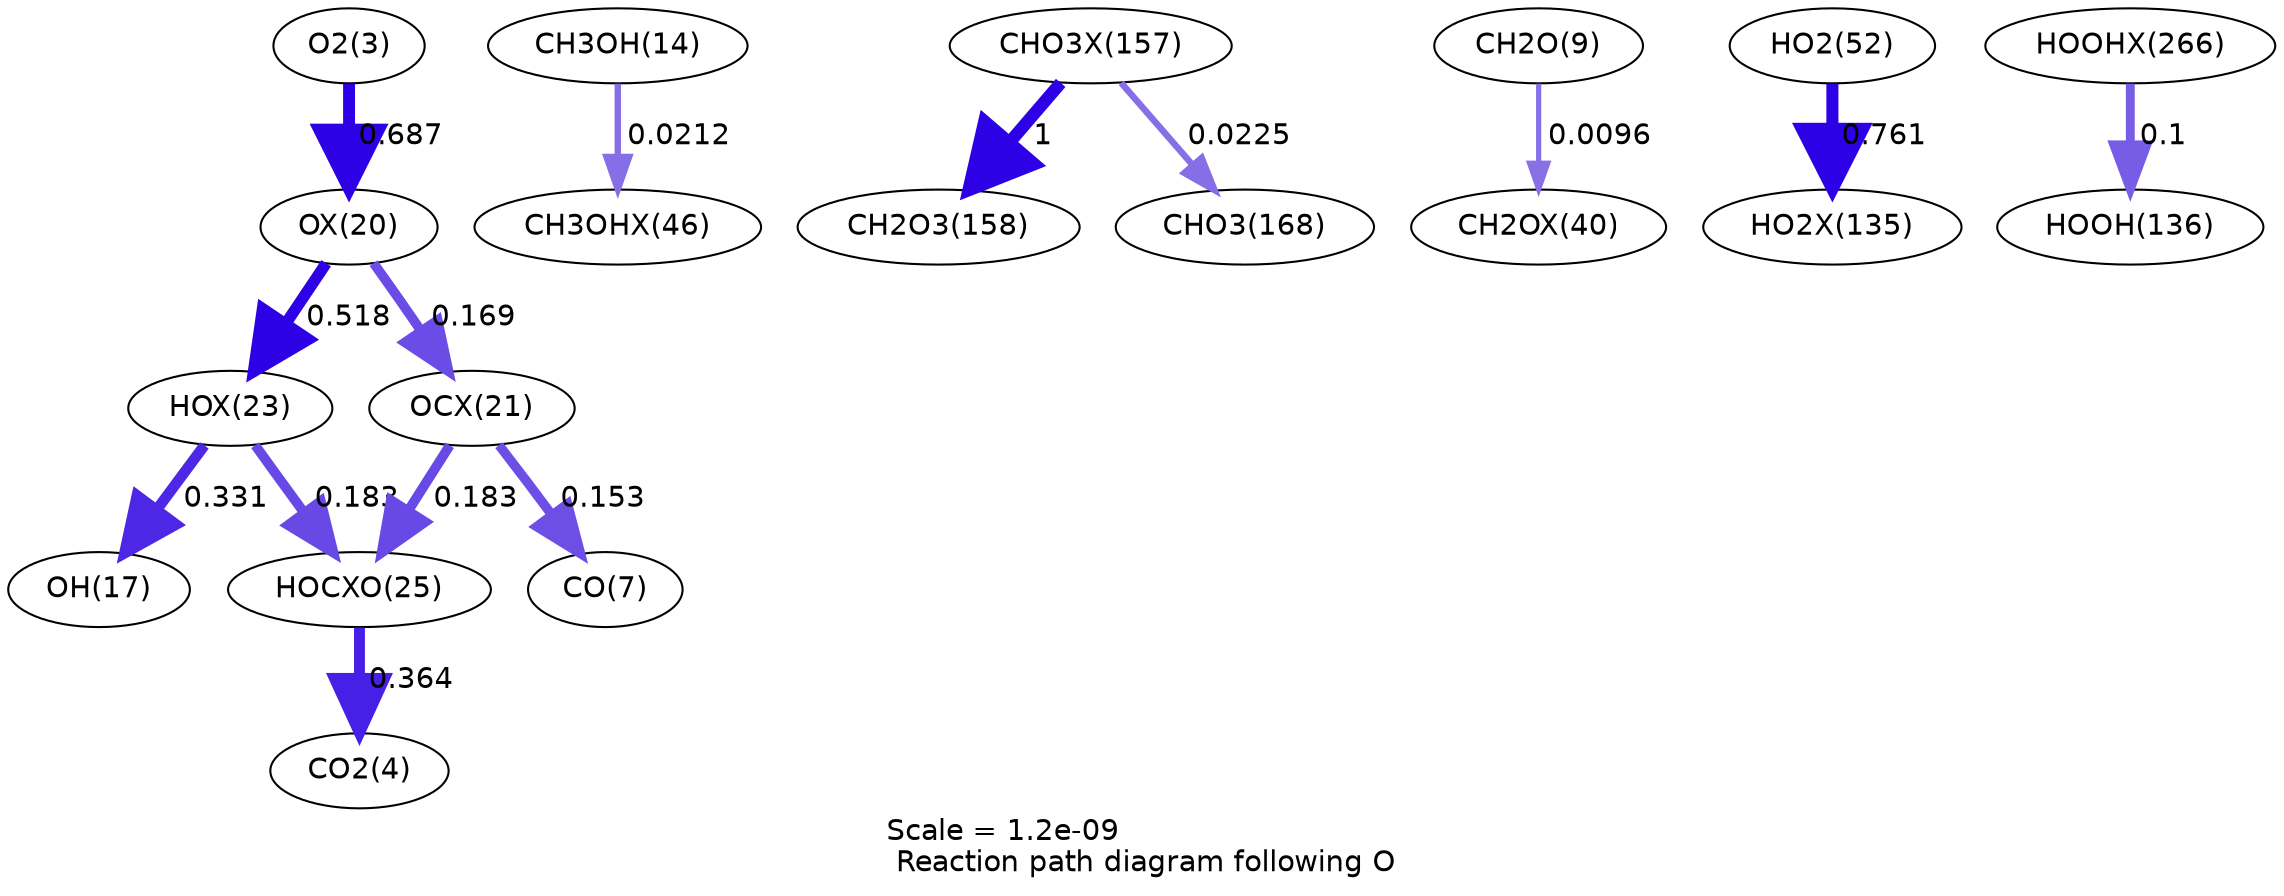 digraph reaction_paths {
center=1;
s5 -> s33[fontname="Helvetica", penwidth=5.72, arrowsize=2.86, color="0.7, 1.19, 0.9"
, label=" 0.687"];
s33 -> s36[fontname="Helvetica", penwidth=5.5, arrowsize=2.75, color="0.7, 1.02, 0.9"
, label=" 0.518"];
s33 -> s34[fontname="Helvetica", penwidth=4.66, arrowsize=2.33, color="0.7, 0.669, 0.9"
, label=" 0.169"];
s36 -> s19[fontname="Helvetica", penwidth=5.17, arrowsize=2.58, color="0.7, 0.831, 0.9"
, label=" 0.331"];
s36 -> s38[fontname="Helvetica", penwidth=4.72, arrowsize=2.36, color="0.7, 0.683, 0.9"
, label=" 0.183"];
s16 -> s48[fontname="Helvetica", penwidth=3.09, arrowsize=1.55, color="0.7, 0.521, 0.9"
, label=" 0.0212"];
s34 -> s9[fontname="Helvetica", penwidth=4.58, arrowsize=2.29, color="0.7, 0.653, 0.9"
, label=" 0.153"];
s34 -> s38[fontname="Helvetica", penwidth=4.72, arrowsize=2.36, color="0.7, 0.683, 0.9"
, label=" 0.183"];
s38 -> s6[fontname="Helvetica", penwidth=5.24, arrowsize=2.62, color="0.7, 0.864, 0.9"
, label=" 0.364"];
s56 -> s29[fontname="Helvetica", penwidth=6, arrowsize=3, color="0.7, 1.5, 0.9"
, label=" 1"];
s11 -> s45[fontname="Helvetica", penwidth=2.49, arrowsize=1.25, color="0.7, 0.51, 0.9"
, label=" 0.0096"];
s21 -> s50[fontname="Helvetica", penwidth=5.79, arrowsize=2.9, color="0.7, 1.26, 0.9"
, label=" 0.761"];
s56 -> s30[fontname="Helvetica", penwidth=3.13, arrowsize=1.57, color="0.7, 0.522, 0.9"
, label=" 0.0225"];
s58 -> s25[fontname="Helvetica", penwidth=4.26, arrowsize=2.13, color="0.7, 0.6, 0.9"
, label=" 0.1"];
s5 [ fontname="Helvetica", label="O2(3)"];
s6 [ fontname="Helvetica", label="CO2(4)"];
s9 [ fontname="Helvetica", label="CO(7)"];
s11 [ fontname="Helvetica", label="CH2O(9)"];
s16 [ fontname="Helvetica", label="CH3OH(14)"];
s19 [ fontname="Helvetica", label="OH(17)"];
s21 [ fontname="Helvetica", label="HO2(52)"];
s25 [ fontname="Helvetica", label="HOOH(136)"];
s29 [ fontname="Helvetica", label="CH2O3(158)"];
s30 [ fontname="Helvetica", label="CHO3(168)"];
s33 [ fontname="Helvetica", label="OX(20)"];
s34 [ fontname="Helvetica", label="OCX(21)"];
s36 [ fontname="Helvetica", label="HOX(23)"];
s38 [ fontname="Helvetica", label="HOCXO(25)"];
s45 [ fontname="Helvetica", label="CH2OX(40)"];
s48 [ fontname="Helvetica", label="CH3OHX(46)"];
s50 [ fontname="Helvetica", label="HO2X(135)"];
s56 [ fontname="Helvetica", label="CHO3X(157)"];
s58 [ fontname="Helvetica", label="HOOHX(266)"];
 label = "Scale = 1.2e-09\l Reaction path diagram following O";
 fontname = "Helvetica";
}
